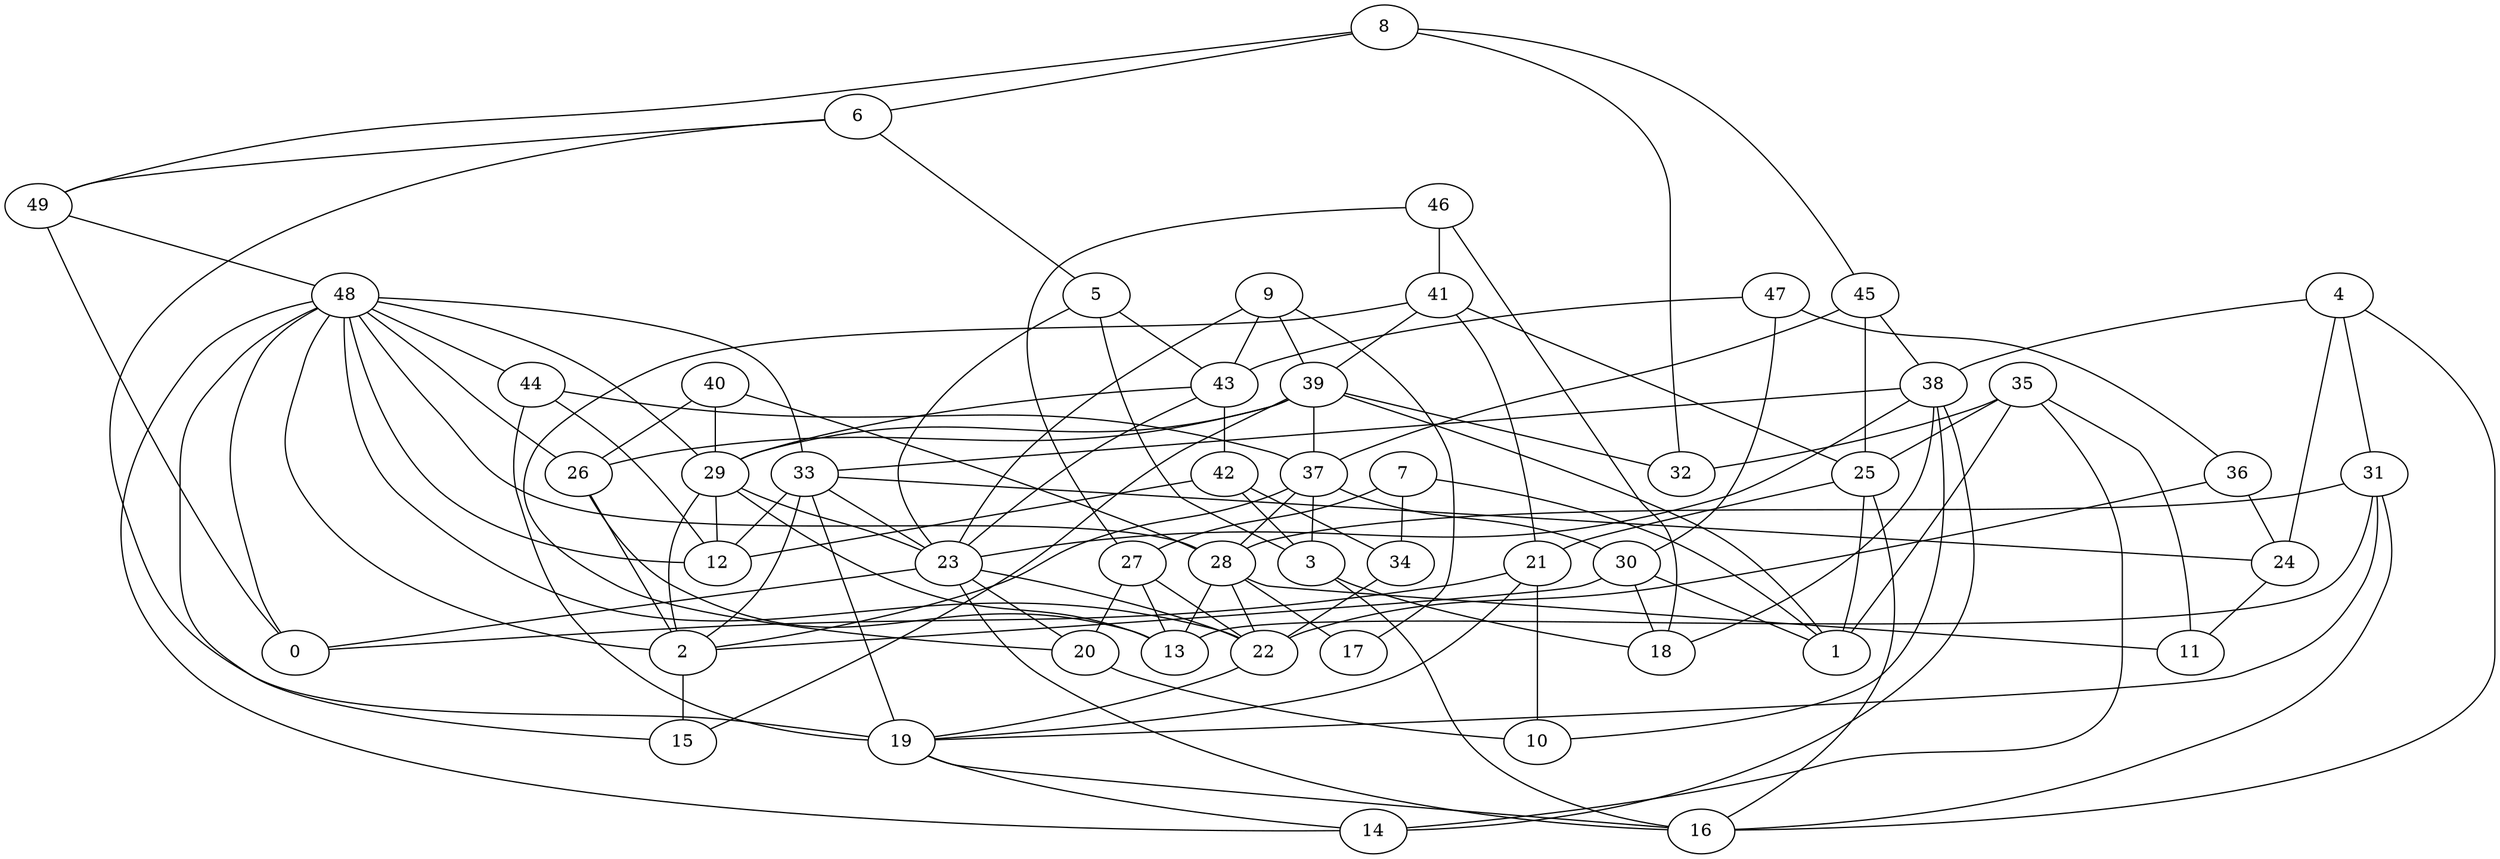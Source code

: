 digraph GG_graph {

subgraph G_graph {
edge [color = black]
"29" -> "12" [dir = none]
"29" -> "23" [dir = none]
"2" -> "15" [dir = none]
"25" -> "1" [dir = none]
"25" -> "21" [dir = none]
"25" -> "16" [dir = none]
"38" -> "23" [dir = none]
"38" -> "33" [dir = none]
"38" -> "18" [dir = none]
"38" -> "10" [dir = none]
"46" -> "18" [dir = none]
"46" -> "41" [dir = none]
"26" -> "2" [dir = none]
"44" -> "37" [dir = none]
"44" -> "19" [dir = none]
"34" -> "22" [dir = none]
"37" -> "30" [dir = none]
"37" -> "28" [dir = none]
"37" -> "3" [dir = none]
"8" -> "6" [dir = none]
"8" -> "49" [dir = none]
"8" -> "45" [dir = none]
"7" -> "34" [dir = none]
"7" -> "27" [dir = none]
"39" -> "29" [dir = none]
"39" -> "15" [dir = none]
"39" -> "32" [dir = none]
"39" -> "1" [dir = none]
"39" -> "37" [dir = none]
"39" -> "26" [dir = none]
"20" -> "10" [dir = none]
"23" -> "0" [dir = none]
"23" -> "22" [dir = none]
"23" -> "16" [dir = none]
"21" -> "10" [dir = none]
"21" -> "0" [dir = none]
"21" -> "19" [dir = none]
"42" -> "3" [dir = none]
"42" -> "12" [dir = none]
"42" -> "34" [dir = none]
"49" -> "0" [dir = none]
"49" -> "48" [dir = none]
"43" -> "29" [dir = none]
"43" -> "42" [dir = none]
"5" -> "23" [dir = none]
"5" -> "43" [dir = none]
"31" -> "28" [dir = none]
"31" -> "13" [dir = none]
"33" -> "19" [dir = none]
"33" -> "12" [dir = none]
"33" -> "24" [dir = none]
"33" -> "23" [dir = none]
"19" -> "16" [dir = none]
"19" -> "14" [dir = none]
"4" -> "16" [dir = none]
"4" -> "38" [dir = none]
"4" -> "31" [dir = none]
"22" -> "19" [dir = none]
"36" -> "24" [dir = none]
"36" -> "22" [dir = none]
"9" -> "23" [dir = none]
"9" -> "39" [dir = none]
"9" -> "17" [dir = none]
"48" -> "14" [dir = none]
"48" -> "15" [dir = none]
"48" -> "0" [dir = none]
"48" -> "29" [dir = none]
"48" -> "33" [dir = none]
"48" -> "44" [dir = none]
"48" -> "12" [dir = none]
"48" -> "22" [dir = none]
"48" -> "2" [dir = none]
"48" -> "28" [dir = none]
"47" -> "43" [dir = none]
"47" -> "30" [dir = none]
"47" -> "36" [dir = none]
"27" -> "22" [dir = none]
"27" -> "13" [dir = none]
"35" -> "11" [dir = none]
"35" -> "32" [dir = none]
"35" -> "25" [dir = none]
"35" -> "1" [dir = none]
"6" -> "5" [dir = none]
"6" -> "49" [dir = none]
"45" -> "37" [dir = none]
"3" -> "16" [dir = none]
"30" -> "2" [dir = none]
"30" -> "18" [dir = none]
"30" -> "1" [dir = none]
"41" -> "21" [dir = none]
"41" -> "20" [dir = none]
"41" -> "39" [dir = none]
"28" -> "13" [dir = none]
"28" -> "22" [dir = none]
"28" -> "17" [dir = none]
"28" -> "11" [dir = none]
"40" -> "29" [dir = none]
"40" -> "28" [dir = none]
"46" -> "27" [dir = none]
"31" -> "16" [dir = none]
"35" -> "14" [dir = none]
"26" -> "13" [dir = none]
"41" -> "25" [dir = none]
"40" -> "26" [dir = none]
"23" -> "20" [dir = none]
"27" -> "20" [dir = none]
"5" -> "3" [dir = none]
"29" -> "2" [dir = none]
"31" -> "19" [dir = none]
"9" -> "43" [dir = none]
"43" -> "23" [dir = none]
"37" -> "2" [dir = none]
"48" -> "26" [dir = none]
"45" -> "25" [dir = none]
"44" -> "12" [dir = none]
"24" -> "11" [dir = none]
"33" -> "2" [dir = none]
"7" -> "1" [dir = none]
"8" -> "32" [dir = none]
"6" -> "19" [dir = none]
"3" -> "18" [dir = none]
"45" -> "38" [dir = none]
"38" -> "14" [dir = none]
"29" -> "13" [dir = none]
"4" -> "24" [dir = none]
}

}

